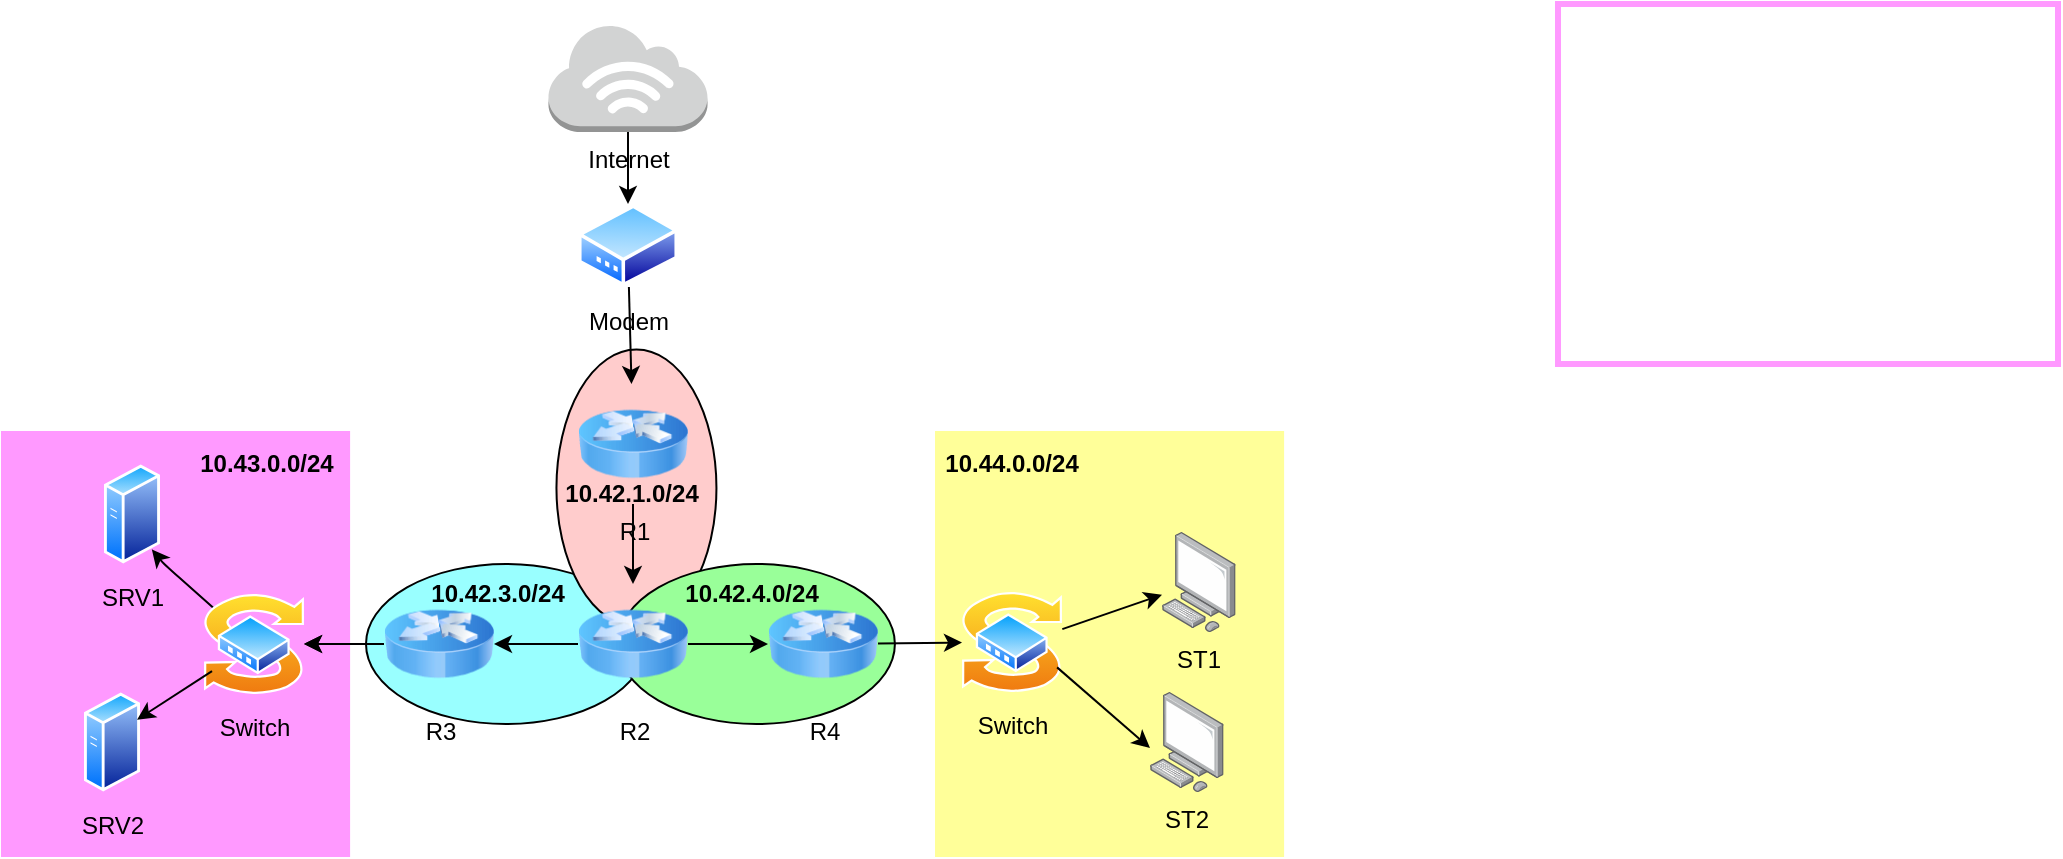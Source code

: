 <mxfile>
    <diagram id="eFBXmFvJljYkLnQhQfpa" name="Page-1">
        <mxGraphModel dx="763" dy="1566" grid="1" gridSize="10" guides="1" tooltips="1" connect="1" arrows="1" fold="1" page="1" pageScale="1" pageWidth="850" pageHeight="1100" background="#ffffff" math="0" shadow="0">
            <root>
                <mxCell id="0"/>
                <mxCell id="1" parent="0"/>
                <mxCell id="71" value="" style="ellipse;whiteSpace=wrap;html=1;labelBackgroundColor=none;fontColor=none;noLabel=1;fillColor=#99FFFF;" vertex="1" parent="1">
                    <mxGeometry x="224" y="120" width="140" height="80" as="geometry"/>
                </mxCell>
                <mxCell id="73" value="" style="ellipse;whiteSpace=wrap;html=1;labelBackgroundColor=none;fontColor=none;noLabel=1;fillColor=#FFCCCC;rotation=-90;" vertex="1" parent="1">
                    <mxGeometry x="290" y="42" width="138.45" height="80" as="geometry"/>
                </mxCell>
                <mxCell id="72" value="" style="ellipse;whiteSpace=wrap;html=1;labelBackgroundColor=none;fontColor=none;noLabel=1;fillColor=#99FF99;" vertex="1" parent="1">
                    <mxGeometry x="350" y="120" width="138.45" height="80" as="geometry"/>
                </mxCell>
                <mxCell id="67" value="" style="rounded=0;whiteSpace=wrap;html=1;labelBackgroundColor=none;strokeColor=#FFFF99;fontColor=#000000;fillColor=#FFFF99;strokeWidth=3;" vertex="1" parent="1">
                    <mxGeometry x="510" y="55" width="171.55" height="210" as="geometry"/>
                </mxCell>
                <mxCell id="68" value="&lt;b&gt;10.44.0.0/24&lt;/b&gt;" style="text;html=1;strokeColor=none;fillColor=none;align=center;verticalAlign=middle;whiteSpace=wrap;rounded=0;labelBackgroundColor=none;strokeWidth=3;fontColor=#000000;" vertex="1" parent="1">
                    <mxGeometry x="517" y="55" width="60" height="30" as="geometry"/>
                </mxCell>
                <mxCell id="65" value="" style="rounded=0;whiteSpace=wrap;html=1;labelBackgroundColor=none;strokeColor=#FF99FF;fontColor=#000000;fillColor=#FF99FF;strokeWidth=3;" vertex="1" parent="1">
                    <mxGeometry x="43.0" y="55" width="171.55" height="210" as="geometry"/>
                </mxCell>
                <mxCell id="4" value="ST1" style="points=[];aspect=fixed;html=1;align=center;shadow=0;dashed=0;image;image=img/lib/allied_telesis/computer_and_terminals/Personal_Computer.svg;fontColor=#000000;labelBackgroundColor=none;strokeColor=#000000;" vertex="1" parent="1">
                    <mxGeometry x="622" y="104" width="36.89" height="50" as="geometry"/>
                </mxCell>
                <mxCell id="5" value="ST2" style="points=[];aspect=fixed;html=1;align=center;shadow=0;dashed=0;image;image=img/lib/allied_telesis/computer_and_terminals/Personal_Computer.svg;fontColor=#000000;labelBackgroundColor=none;strokeColor=#000000;" vertex="1" parent="1">
                    <mxGeometry x="616" y="184" width="36.89" height="50" as="geometry"/>
                </mxCell>
                <mxCell id="9" value="&lt;span style=&quot;&quot;&gt;SRV1&lt;/span&gt;" style="aspect=fixed;perimeter=ellipsePerimeter;html=1;align=center;shadow=0;dashed=0;spacingTop=3;image;image=img/lib/active_directory/generic_server.svg;fontColor=#000000;labelBackgroundColor=none;strokeColor=#000000;" vertex="1" parent="1">
                    <mxGeometry x="93" y="70" width="28.0" height="50" as="geometry"/>
                </mxCell>
                <mxCell id="35" value="" style="edgeStyle=none;html=1;strokeColor=#000000;fontColor=#000000;" edge="1" parent="1" source="11" target="19">
                    <mxGeometry relative="1" as="geometry"/>
                </mxCell>
                <mxCell id="11" value="&lt;font color=&quot;#000000&quot;&gt;R1&lt;/font&gt;" style="image;html=1;image=img/lib/clip_art/networking/Router_Icon_128x128.png;labelBackgroundColor=none;strokeColor=#000000;" vertex="1" parent="1">
                    <mxGeometry x="330" y="30" width="55" height="60" as="geometry"/>
                </mxCell>
                <mxCell id="42" style="edgeStyle=none;html=1;entryX=1;entryY=1;entryDx=0;entryDy=0;strokeColor=#000000;fontColor=#000000;" edge="1" parent="1" source="14" target="9">
                    <mxGeometry relative="1" as="geometry">
                        <Array as="points">
                            <mxPoint x="123" y="120"/>
                        </Array>
                    </mxGeometry>
                </mxCell>
                <mxCell id="14" value="Switch" style="aspect=fixed;perimeter=ellipsePerimeter;html=1;align=center;shadow=0;dashed=0;spacingTop=3;image;image=img/lib/active_directory/switch.svg;fontColor=#000000;labelBackgroundColor=none;strokeColor=#000000;" vertex="1" parent="1">
                    <mxGeometry x="143" y="135" width="50" height="50" as="geometry"/>
                </mxCell>
                <mxCell id="46" value="" style="edgeStyle=none;html=1;strokeColor=#000000;fontColor=#000000;exitX=0;exitY=0.5;exitDx=0;exitDy=0;entryX=1;entryY=0.5;entryDx=0;entryDy=0;" edge="1" parent="1" source="19" target="20">
                    <mxGeometry relative="1" as="geometry">
                        <mxPoint x="278.5" y="179" as="sourcePoint"/>
                        <mxPoint x="279" y="237" as="targetPoint"/>
                    </mxGeometry>
                </mxCell>
                <mxCell id="62" value="" style="edgeStyle=none;html=1;strokeColor=#000000;fontColor=#000000;" edge="1" parent="1" source="19" target="21">
                    <mxGeometry relative="1" as="geometry"/>
                </mxCell>
                <mxCell id="19" value="&lt;font color=&quot;#000000&quot;&gt;R2&lt;/font&gt;" style="image;html=1;image=img/lib/clip_art/networking/Router_Icon_128x128.png;labelBackgroundColor=none;strokeColor=#000000;" vertex="1" parent="1">
                    <mxGeometry x="330" y="130" width="55" height="60" as="geometry"/>
                </mxCell>
                <mxCell id="40" value="" style="edgeStyle=none;html=1;strokeColor=#000000;fontColor=#000000;" edge="1" parent="1" source="20" target="14">
                    <mxGeometry relative="1" as="geometry"/>
                </mxCell>
                <mxCell id="43" value="" style="edgeStyle=none;html=1;strokeColor=#000000;fontColor=#000000;" edge="1" parent="1" source="20" target="14">
                    <mxGeometry relative="1" as="geometry"/>
                </mxCell>
                <mxCell id="20" value="&lt;font color=&quot;#000000&quot;&gt;R3&lt;/font&gt;" style="image;html=1;image=img/lib/clip_art/networking/Router_Icon_128x128.png;labelBackgroundColor=none;strokeColor=#000000;" vertex="1" parent="1">
                    <mxGeometry x="233" y="130" width="55" height="60" as="geometry"/>
                </mxCell>
                <mxCell id="63" value="" style="edgeStyle=none;html=1;strokeColor=#000000;fontColor=#000000;" edge="1" parent="1" source="21" target="51">
                    <mxGeometry relative="1" as="geometry"/>
                </mxCell>
                <mxCell id="21" value="&lt;font color=&quot;#000000&quot;&gt;R4&lt;/font&gt;" style="image;html=1;image=img/lib/clip_art/networking/Router_Icon_128x128.png;labelBackgroundColor=none;strokeColor=#000000;" vertex="1" parent="1">
                    <mxGeometry x="425" y="130" width="55" height="60" as="geometry"/>
                </mxCell>
                <mxCell id="75" value="" style="edgeStyle=none;html=1;strokeColor=#000000;fontColor=none;" edge="1" parent="1" source="25" target="74">
                    <mxGeometry relative="1" as="geometry"/>
                </mxCell>
                <mxCell id="25" value="Internet" style="outlineConnect=0;dashed=0;verticalLabelPosition=bottom;verticalAlign=top;align=center;html=1;shape=mxgraph.aws3.internet_3;fillColor=#D2D3D3;gradientColor=none;labelBackgroundColor=none;fontColor=#000000;" vertex="1" parent="1">
                    <mxGeometry x="315.25" y="-150" width="79.5" height="54" as="geometry"/>
                </mxCell>
                <mxCell id="28" value="&lt;span style=&quot;&quot;&gt;SRV2&lt;/span&gt;" style="aspect=fixed;perimeter=ellipsePerimeter;html=1;align=center;shadow=0;dashed=0;spacingTop=3;image;image=img/lib/active_directory/generic_server.svg;fontColor=#000000;labelBackgroundColor=none;strokeColor=#000000;" vertex="1" parent="1">
                    <mxGeometry x="83" y="184" width="28.0" height="50" as="geometry"/>
                </mxCell>
                <mxCell id="32" value="" style="rounded=0;whiteSpace=wrap;html=1;labelBackgroundColor=none;strokeColor=#FF99FF;fontColor=#000000;fillColor=none;strokeWidth=3;" vertex="1" parent="1">
                    <mxGeometry x="820" y="-160" width="250" height="180" as="geometry"/>
                </mxCell>
                <mxCell id="41" style="edgeStyle=none;html=1;entryX=1;entryY=0.25;entryDx=0;entryDy=0;strokeColor=#000000;fontColor=#000000;" edge="1" parent="1" source="14" target="28">
                    <mxGeometry relative="1" as="geometry"/>
                </mxCell>
                <mxCell id="50" style="edgeStyle=none;html=1;strokeColor=#000000;fontColor=#000000;" edge="1" parent="1" target="4">
                    <mxGeometry relative="1" as="geometry">
                        <mxPoint x="572.156" y="152.558" as="sourcePoint"/>
                        <mxPoint x="653" y="137" as="targetPoint"/>
                    </mxGeometry>
                </mxCell>
                <mxCell id="51" value="Switch" style="aspect=fixed;perimeter=ellipsePerimeter;html=1;align=center;shadow=0;dashed=0;spacingTop=3;image;image=img/lib/active_directory/switch.svg;fontColor=#000000;labelBackgroundColor=none;strokeColor=#000000;" vertex="1" parent="1">
                    <mxGeometry x="522" y="134" width="50" height="50" as="geometry"/>
                </mxCell>
                <mxCell id="53" style="edgeStyle=none;html=1;strokeColor=#000000;fontColor=#000000;entryX=0;entryY=0.56;entryDx=0;entryDy=0;entryPerimeter=0;" edge="1" parent="1" target="5">
                    <mxGeometry relative="1" as="geometry">
                        <mxPoint x="569.542" y="171.686" as="sourcePoint"/>
                        <mxPoint x="643" y="214" as="targetPoint"/>
                    </mxGeometry>
                </mxCell>
                <mxCell id="66" value="&lt;b&gt;10.43.0.0/24&lt;/b&gt;" style="text;html=1;strokeColor=none;fillColor=none;align=center;verticalAlign=middle;whiteSpace=wrap;rounded=0;labelBackgroundColor=none;strokeWidth=3;fontColor=#000000;" vertex="1" parent="1">
                    <mxGeometry x="135" y="55" width="79" height="30" as="geometry"/>
                </mxCell>
                <mxCell id="76" value="" style="edgeStyle=none;html=1;strokeColor=#000000;fontColor=none;" edge="1" parent="1" source="74" target="11">
                    <mxGeometry relative="1" as="geometry"/>
                </mxCell>
                <mxCell id="74" value="Modem" style="aspect=fixed;perimeter=ellipsePerimeter;align=center;shadow=0;dashed=0;spacingTop=3;image;image=img/lib/active_directory/modem.svg;labelBackgroundColor=none;fontColor=none;fillColor=#FFCCCC;html=1;" vertex="1" parent="1">
                    <mxGeometry x="330" y="-60" width="50" height="41.5" as="geometry"/>
                </mxCell>
                <mxCell id="77" value="&lt;b&gt;10.42.3.0/24&lt;/b&gt;" style="text;html=1;strokeColor=none;fillColor=none;align=center;verticalAlign=middle;whiteSpace=wrap;rounded=0;labelBackgroundColor=none;strokeWidth=3;fontColor=#000000;" vertex="1" parent="1">
                    <mxGeometry x="259.77" y="120" width="60" height="30" as="geometry"/>
                </mxCell>
                <mxCell id="78" value="&lt;span&gt;10.42.4.0/24&lt;/span&gt;" style="text;html=1;strokeColor=none;fillColor=none;align=center;verticalAlign=middle;whiteSpace=wrap;rounded=0;labelBackgroundColor=none;strokeWidth=3;fontColor=#000000;fontStyle=1" vertex="1" parent="1">
                    <mxGeometry x="387" y="120" width="60" height="30" as="geometry"/>
                </mxCell>
                <mxCell id="79" value="&lt;span&gt;10.42.1.0/24&lt;/span&gt;" style="text;html=1;strokeColor=none;fillColor=none;align=center;verticalAlign=middle;whiteSpace=wrap;rounded=0;labelBackgroundColor=none;strokeWidth=3;fontColor=#000000;fontStyle=1" vertex="1" parent="1">
                    <mxGeometry x="327" y="70" width="60" height="30" as="geometry"/>
                </mxCell>
            </root>
        </mxGraphModel>
    </diagram>
</mxfile>